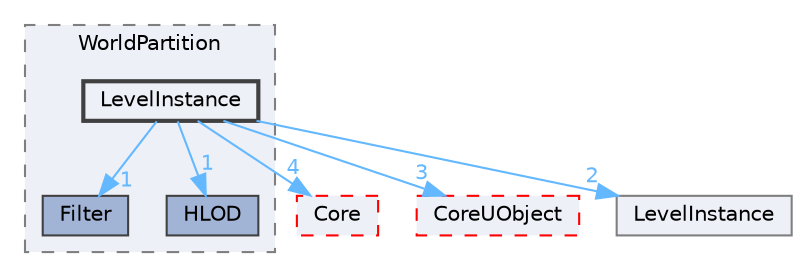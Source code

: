 digraph "LevelInstance"
{
 // INTERACTIVE_SVG=YES
 // LATEX_PDF_SIZE
  bgcolor="transparent";
  edge [fontname=Helvetica,fontsize=10,labelfontname=Helvetica,labelfontsize=10];
  node [fontname=Helvetica,fontsize=10,shape=box,height=0.2,width=0.4];
  compound=true
  subgraph clusterdir_4e67b97133d7657ee6894589ad2a7aee {
    graph [ bgcolor="#edf0f7", pencolor="grey50", label="WorldPartition", fontname=Helvetica,fontsize=10 style="filled,dashed", URL="dir_4e67b97133d7657ee6894589ad2a7aee.html",tooltip=""]
  dir_872a2f03d756a8215e3b1c674fc4e532 [label="Filter", fillcolor="#a2b4d6", color="grey25", style="filled", URL="dir_872a2f03d756a8215e3b1c674fc4e532.html",tooltip=""];
  dir_c11e87038e4c54299467e518e876a674 [label="HLOD", fillcolor="#a2b4d6", color="grey25", style="filled", URL="dir_c11e87038e4c54299467e518e876a674.html",tooltip=""];
  dir_2f8dc42cd2a9c75eec6110e0f87bbcf4 [label="LevelInstance", fillcolor="#edf0f7", color="grey25", style="filled,bold", URL="dir_2f8dc42cd2a9c75eec6110e0f87bbcf4.html",tooltip=""];
  }
  dir_0e6cddcc9caa1238c7f3774224afaa45 [label="Core", fillcolor="#edf0f7", color="red", style="filled,dashed", URL="dir_0e6cddcc9caa1238c7f3774224afaa45.html",tooltip=""];
  dir_4c499e5e32e2b4479ad7e552df73eeae [label="CoreUObject", fillcolor="#edf0f7", color="red", style="filled,dashed", URL="dir_4c499e5e32e2b4479ad7e552df73eeae.html",tooltip=""];
  dir_ba616262c2104d9293c641524ebb83b2 [label="LevelInstance", fillcolor="#edf0f7", color="grey50", style="filled", URL="dir_ba616262c2104d9293c641524ebb83b2.html",tooltip=""];
  dir_2f8dc42cd2a9c75eec6110e0f87bbcf4->dir_0e6cddcc9caa1238c7f3774224afaa45 [headlabel="4", labeldistance=1.5 headhref="dir_000563_000266.html" href="dir_000563_000266.html" color="steelblue1" fontcolor="steelblue1"];
  dir_2f8dc42cd2a9c75eec6110e0f87bbcf4->dir_4c499e5e32e2b4479ad7e552df73eeae [headlabel="3", labeldistance=1.5 headhref="dir_000563_000268.html" href="dir_000563_000268.html" color="steelblue1" fontcolor="steelblue1"];
  dir_2f8dc42cd2a9c75eec6110e0f87bbcf4->dir_872a2f03d756a8215e3b1c674fc4e532 [headlabel="1", labeldistance=1.5 headhref="dir_000563_000401.html" href="dir_000563_000401.html" color="steelblue1" fontcolor="steelblue1"];
  dir_2f8dc42cd2a9c75eec6110e0f87bbcf4->dir_ba616262c2104d9293c641524ebb83b2 [headlabel="2", labeldistance=1.5 headhref="dir_000563_000562.html" href="dir_000563_000562.html" color="steelblue1" fontcolor="steelblue1"];
  dir_2f8dc42cd2a9c75eec6110e0f87bbcf4->dir_c11e87038e4c54299467e518e876a674 [headlabel="1", labeldistance=1.5 headhref="dir_000563_000475.html" href="dir_000563_000475.html" color="steelblue1" fontcolor="steelblue1"];
}
